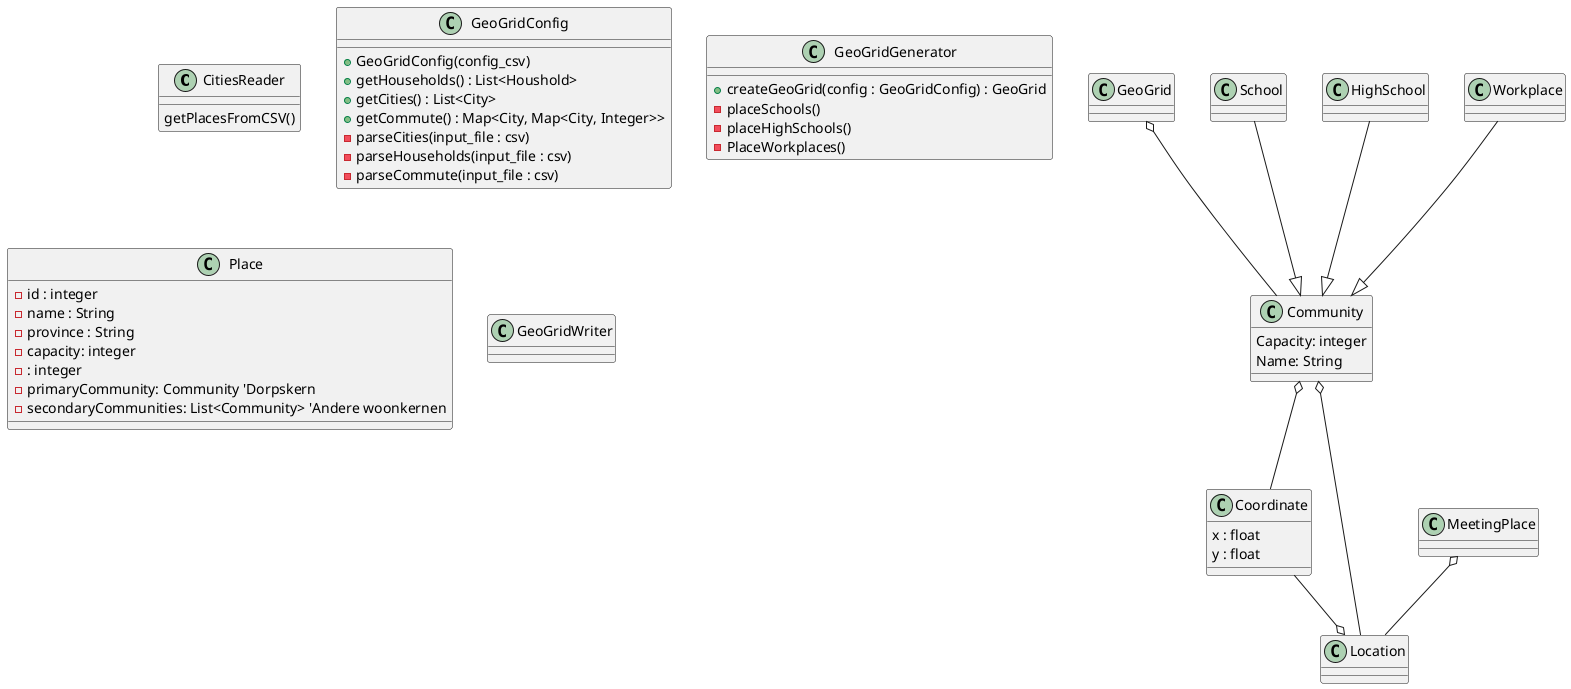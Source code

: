 @startuml

/'
1) We read the 'flanders_cities.csv' file and transform the input into a list of Places.
2)
3)
4)
'/

class CitiesReader {
	getPlacesFromCSV()	
}

' This holds all info needed to generate a specific geogrid
class GeoGridConfig {
	+ GeoGridConfig(config_csv)
	+ getHouseholds() : List<Houshold>
	+ getCities() : List<City>
	+ getCommute() : Map<City, Map<City, Integer>>
	- parseCities(input_file : csv)
	- parseHouseholds(input_file : csv)
	- parseCommute(input_file : csv)
}

' This is a factory for the GeoGrid
class GeoGridGenerator {
	+ createGeoGrid(config : GeoGridConfig) : GeoGrid
	- placeSchools() 
	- placeHighSchools()
	- PlaceWorkplaces()
}

class GeoGrid {

}

class Community {
	Capacity: integer
	Name: String
}

class School {

}

class HighSchool {

}

class Workplace {

}

class Place {
	- id : integer
	- name : String
	- province : String
	- capacity: integer
	- : integer
	- primaryCommunity: Community 'Dorpskern
	- secondaryCommunities: List<Community> 'Andere woonkernen
}

class Coordinate {
	x : float
	y : float
}

class GeoGridWriter {

}

School --|> Community
HighSchool --|> Community 
Workplace --|> Community 

GeoGrid o-- Community 

MeetingPlace o-- Location
Community o-- Location

Coordinate --o Location
Community o-- Coordinate
@enduml
